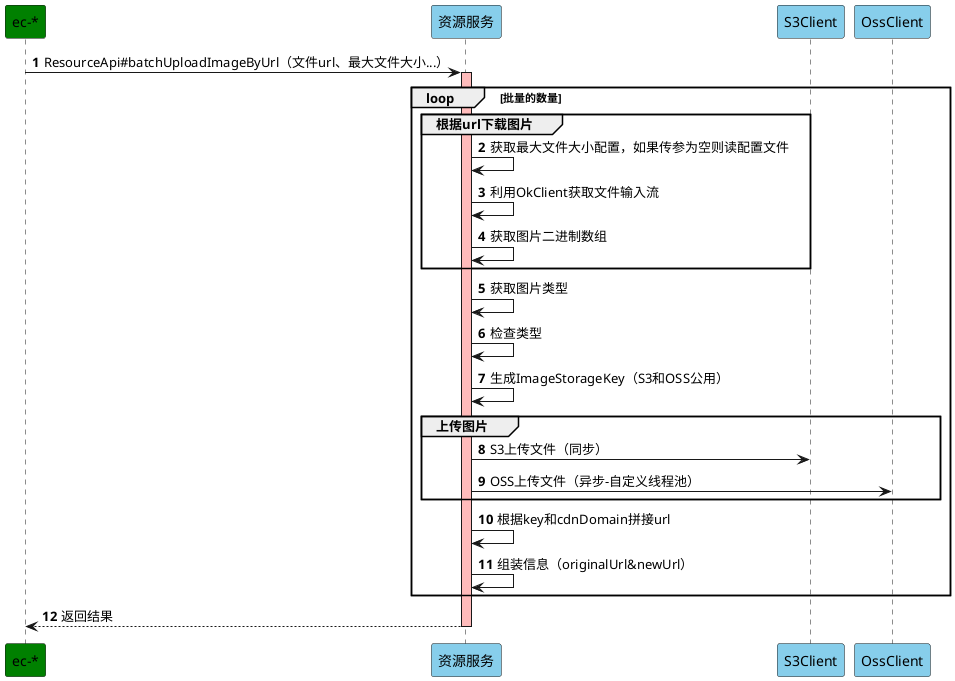 @startuml
'https://plantuml.com/sequence-diagram

autonumber
participant "ec-*" as Service #green
participant "资源服务" as Resource #skyblue
participant "S3Client" as S3 #skyblue
participant "OssClient" as OSS #skyblue

Service -> Resource: ResourceApi#batchUploadImageByUrl（文件url、最大文件大小...）
activate Resource #FFBBBB
loop 批量的数量
group 根据url下载图片
Resource -> Resource: 获取最大文件大小配置，如果传参为空则读配置文件
Resource -> Resource: 利用OkClient获取文件输入流
Resource -> Resource: 获取图片二进制数组
end
Resource -> Resource: 获取图片类型
Resource -> Resource: 检查类型
Resource -> Resource: 生成ImageStorageKey（S3和OSS公用）
group 上传图片
Resource -> S3: S3上传文件（同步）
Resource -> OSS: OSS上传文件（异步-自定义线程池）
end
Resource -> Resource: 根据key和cdnDomain拼接url
Resource -> Resource: 组装信息（originalUrl&newUrl）
end
Resource --> Service: 返回结果
deactivate Resource #FFBBBB
@enduml